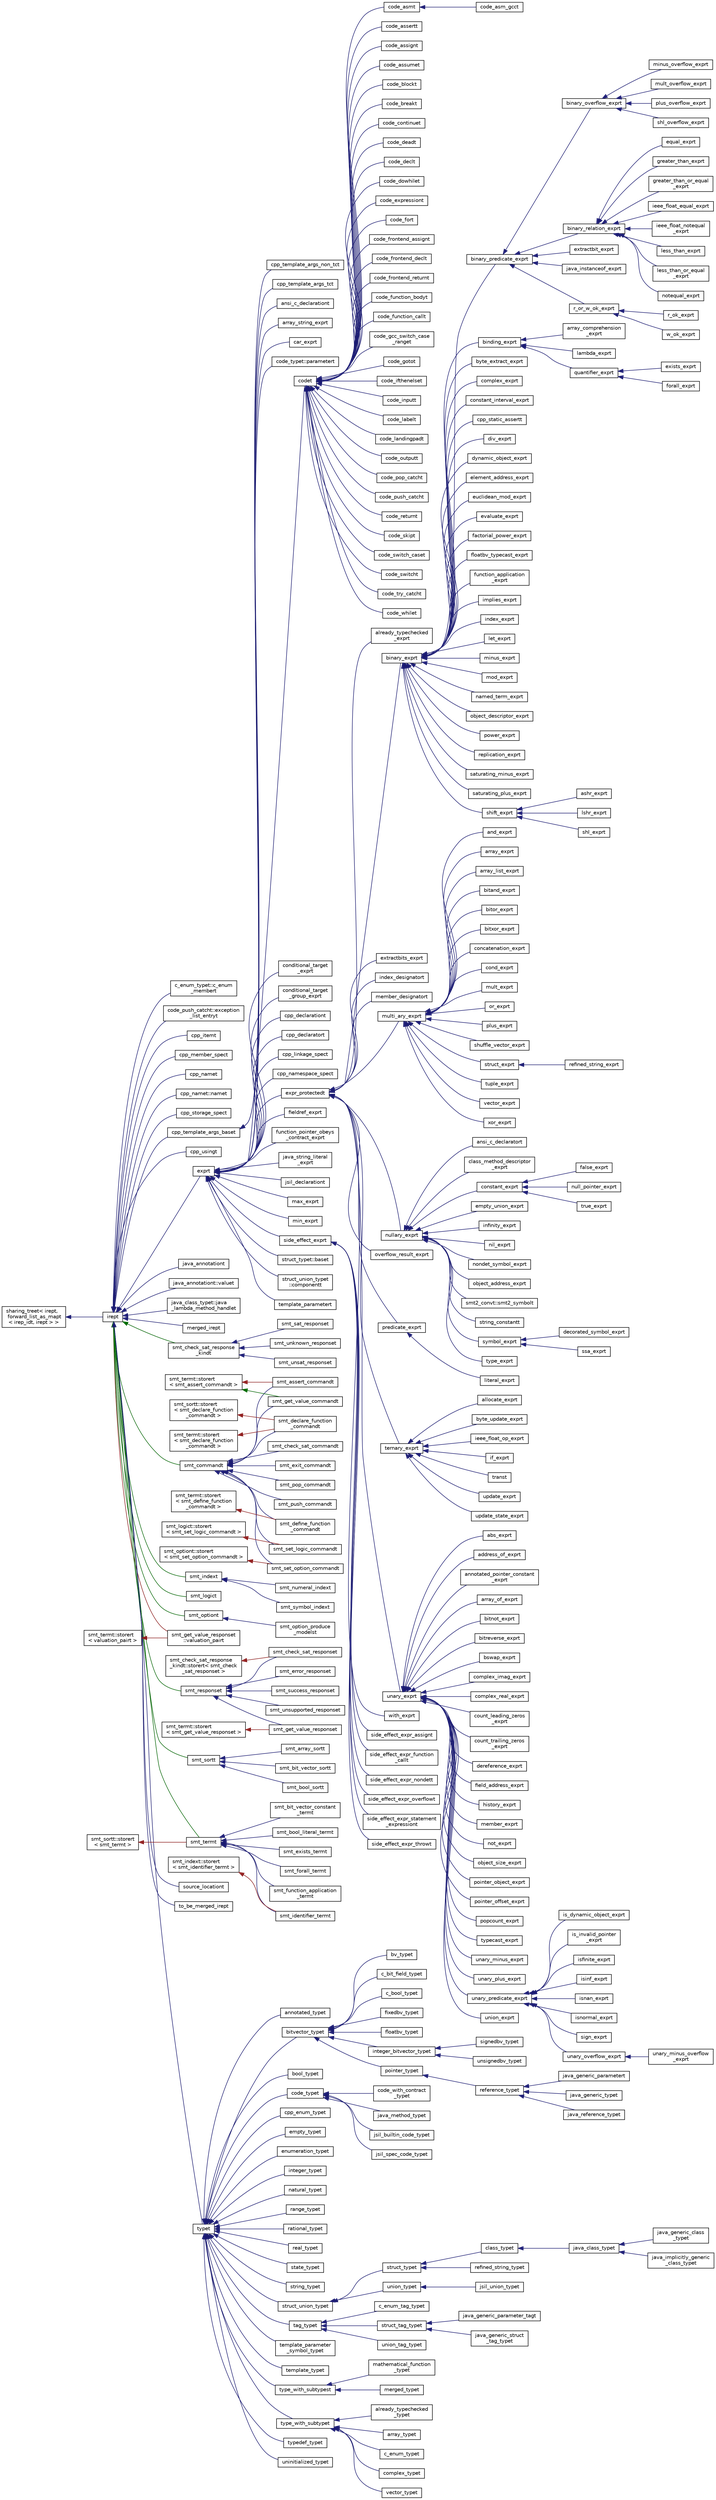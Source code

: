 digraph "Graphical Class Hierarchy"
{
 // LATEX_PDF_SIZE
  bgcolor="transparent";
  edge [fontname="Helvetica",fontsize="10",labelfontname="Helvetica",labelfontsize="10"];
  node [fontname="Helvetica",fontsize="10",shape=record];
  rankdir="LR";
  Node307 [label="sharing_treet\< irept,\l forward_list_as_mapt\l\< irep_idt, irept \> \>",height=0.2,width=0.4,color="black",URL="$classsharing__treet.html",tooltip=" "];
  Node307 -> Node308 [dir="back",color="midnightblue",fontsize="10",style="solid",fontname="Helvetica"];
  Node308 [label="irept",height=0.2,width=0.4,color="black",URL="$classirept.html",tooltip="There are a large number of kinds of tree structured or tree-like data in CPROVER."];
  Node308 -> Node309 [dir="back",color="midnightblue",fontsize="10",style="solid",fontname="Helvetica"];
  Node309 [label="c_enum_typet::c_enum\l_membert",height=0.2,width=0.4,color="black",URL="$classc__enum__typet_1_1c__enum__membert.html",tooltip=" "];
  Node308 -> Node310 [dir="back",color="midnightblue",fontsize="10",style="solid",fontname="Helvetica"];
  Node310 [label="code_push_catcht::exception\l_list_entryt",height=0.2,width=0.4,color="black",URL="$classcode__push__catcht_1_1exception__list__entryt.html",tooltip=" "];
  Node308 -> Node311 [dir="back",color="midnightblue",fontsize="10",style="solid",fontname="Helvetica"];
  Node311 [label="cpp_itemt",height=0.2,width=0.4,color="black",URL="$classcpp__itemt.html",tooltip=" "];
  Node308 -> Node312 [dir="back",color="midnightblue",fontsize="10",style="solid",fontname="Helvetica"];
  Node312 [label="cpp_member_spect",height=0.2,width=0.4,color="black",URL="$classcpp__member__spect.html",tooltip=" "];
  Node308 -> Node313 [dir="back",color="midnightblue",fontsize="10",style="solid",fontname="Helvetica"];
  Node313 [label="cpp_namet",height=0.2,width=0.4,color="black",URL="$classcpp__namet.html",tooltip=" "];
  Node308 -> Node314 [dir="back",color="midnightblue",fontsize="10",style="solid",fontname="Helvetica"];
  Node314 [label="cpp_namet::namet",height=0.2,width=0.4,color="black",URL="$classcpp__namet_1_1namet.html",tooltip=" "];
  Node308 -> Node315 [dir="back",color="midnightblue",fontsize="10",style="solid",fontname="Helvetica"];
  Node315 [label="cpp_storage_spect",height=0.2,width=0.4,color="black",URL="$classcpp__storage__spect.html",tooltip=" "];
  Node308 -> Node316 [dir="back",color="midnightblue",fontsize="10",style="solid",fontname="Helvetica"];
  Node316 [label="cpp_template_args_baset",height=0.2,width=0.4,color="black",URL="$classcpp__template__args__baset.html",tooltip=" "];
  Node316 -> Node317 [dir="back",color="midnightblue",fontsize="10",style="solid",fontname="Helvetica"];
  Node317 [label="cpp_template_args_non_tct",height=0.2,width=0.4,color="black",URL="$classcpp__template__args__non__tct.html",tooltip=" "];
  Node316 -> Node318 [dir="back",color="midnightblue",fontsize="10",style="solid",fontname="Helvetica"];
  Node318 [label="cpp_template_args_tct",height=0.2,width=0.4,color="black",URL="$classcpp__template__args__tct.html",tooltip=" "];
  Node308 -> Node319 [dir="back",color="midnightblue",fontsize="10",style="solid",fontname="Helvetica"];
  Node319 [label="cpp_usingt",height=0.2,width=0.4,color="black",URL="$classcpp__usingt.html",tooltip=" "];
  Node308 -> Node320 [dir="back",color="midnightblue",fontsize="10",style="solid",fontname="Helvetica"];
  Node320 [label="exprt",height=0.2,width=0.4,color="black",URL="$classexprt.html",tooltip="Base class for all expressions."];
  Node320 -> Node321 [dir="back",color="midnightblue",fontsize="10",style="solid",fontname="Helvetica"];
  Node321 [label="ansi_c_declarationt",height=0.2,width=0.4,color="black",URL="$classansi__c__declarationt.html",tooltip=" "];
  Node320 -> Node322 [dir="back",color="midnightblue",fontsize="10",style="solid",fontname="Helvetica"];
  Node322 [label="array_string_exprt",height=0.2,width=0.4,color="black",URL="$classarray__string__exprt.html",tooltip=" "];
  Node320 -> Node323 [dir="back",color="midnightblue",fontsize="10",style="solid",fontname="Helvetica"];
  Node323 [label="car_exprt",height=0.2,width=0.4,color="black",URL="$classcar__exprt.html",tooltip="Class that represents a normalized conditional address range, with:"];
  Node320 -> Node324 [dir="back",color="midnightblue",fontsize="10",style="solid",fontname="Helvetica"];
  Node324 [label="code_typet::parametert",height=0.2,width=0.4,color="black",URL="$classcode__typet_1_1parametert.html",tooltip=" "];
  Node320 -> Node325 [dir="back",color="midnightblue",fontsize="10",style="solid",fontname="Helvetica"];
  Node325 [label="codet",height=0.2,width=0.4,color="black",URL="$classcodet.html",tooltip="Data structure for representing an arbitrary statement in a program."];
  Node325 -> Node326 [dir="back",color="midnightblue",fontsize="10",style="solid",fontname="Helvetica"];
  Node326 [label="code_asmt",height=0.2,width=0.4,color="black",URL="$classcode__asmt.html",tooltip="codet representation of an inline assembler statement."];
  Node326 -> Node327 [dir="back",color="midnightblue",fontsize="10",style="solid",fontname="Helvetica"];
  Node327 [label="code_asm_gcct",height=0.2,width=0.4,color="black",URL="$classcode__asm__gcct.html",tooltip="codet representation of an inline assembler statement, for the gcc flavor."];
  Node325 -> Node328 [dir="back",color="midnightblue",fontsize="10",style="solid",fontname="Helvetica"];
  Node328 [label="code_assertt",height=0.2,width=0.4,color="black",URL="$classcode__assertt.html",tooltip="A non-fatal assertion, which checks a condition then permits execution to continue."];
  Node325 -> Node329 [dir="back",color="midnightblue",fontsize="10",style="solid",fontname="Helvetica"];
  Node329 [label="code_assignt",height=0.2,width=0.4,color="black",URL="$classcode__assignt.html",tooltip="A goto_instruction_codet representing an assignment in the program."];
  Node325 -> Node330 [dir="back",color="midnightblue",fontsize="10",style="solid",fontname="Helvetica"];
  Node330 [label="code_assumet",height=0.2,width=0.4,color="black",URL="$classcode__assumet.html",tooltip="An assumption, which must hold in subsequent code."];
  Node325 -> Node331 [dir="back",color="midnightblue",fontsize="10",style="solid",fontname="Helvetica"];
  Node331 [label="code_blockt",height=0.2,width=0.4,color="black",URL="$classcode__blockt.html",tooltip="A codet representing sequential composition of program statements."];
  Node325 -> Node332 [dir="back",color="midnightblue",fontsize="10",style="solid",fontname="Helvetica"];
  Node332 [label="code_breakt",height=0.2,width=0.4,color="black",URL="$classcode__breakt.html",tooltip="codet representation of a break statement (within a for or while loop)."];
  Node325 -> Node333 [dir="back",color="midnightblue",fontsize="10",style="solid",fontname="Helvetica"];
  Node333 [label="code_continuet",height=0.2,width=0.4,color="black",URL="$classcode__continuet.html",tooltip="codet representation of a continue statement (within a for or while loop)."];
  Node325 -> Node334 [dir="back",color="midnightblue",fontsize="10",style="solid",fontname="Helvetica"];
  Node334 [label="code_deadt",height=0.2,width=0.4,color="black",URL="$classcode__deadt.html",tooltip="A goto_instruction_codet representing the removal of a local variable going out of scope."];
  Node325 -> Node335 [dir="back",color="midnightblue",fontsize="10",style="solid",fontname="Helvetica"];
  Node335 [label="code_declt",height=0.2,width=0.4,color="black",URL="$classcode__declt.html",tooltip="A goto_instruction_codet representing the declaration of a local variable."];
  Node325 -> Node336 [dir="back",color="midnightblue",fontsize="10",style="solid",fontname="Helvetica"];
  Node336 [label="code_dowhilet",height=0.2,width=0.4,color="black",URL="$classcode__dowhilet.html",tooltip="codet representation of a do while statement."];
  Node325 -> Node337 [dir="back",color="midnightblue",fontsize="10",style="solid",fontname="Helvetica"];
  Node337 [label="code_expressiont",height=0.2,width=0.4,color="black",URL="$classcode__expressiont.html",tooltip="codet representation of an expression statement."];
  Node325 -> Node338 [dir="back",color="midnightblue",fontsize="10",style="solid",fontname="Helvetica"];
  Node338 [label="code_fort",height=0.2,width=0.4,color="black",URL="$classcode__fort.html",tooltip="codet representation of a for statement."];
  Node325 -> Node339 [dir="back",color="midnightblue",fontsize="10",style="solid",fontname="Helvetica"];
  Node339 [label="code_frontend_assignt",height=0.2,width=0.4,color="black",URL="$classcode__frontend__assignt.html",tooltip="A codet representing an assignment in the program."];
  Node325 -> Node340 [dir="back",color="midnightblue",fontsize="10",style="solid",fontname="Helvetica"];
  Node340 [label="code_frontend_declt",height=0.2,width=0.4,color="black",URL="$classcode__frontend__declt.html",tooltip="A codet representing the declaration of a local variable."];
  Node325 -> Node341 [dir="back",color="midnightblue",fontsize="10",style="solid",fontname="Helvetica"];
  Node341 [label="code_frontend_returnt",height=0.2,width=0.4,color="black",URL="$classcode__frontend__returnt.html",tooltip="codet representation of a \"return from a function\" statement."];
  Node325 -> Node342 [dir="back",color="midnightblue",fontsize="10",style="solid",fontname="Helvetica"];
  Node342 [label="code_function_bodyt",height=0.2,width=0.4,color="black",URL="$classcode__function__bodyt.html",tooltip="This class is used to interface between a language frontend and goto-convert – it communicates the id..."];
  Node325 -> Node343 [dir="back",color="midnightblue",fontsize="10",style="solid",fontname="Helvetica"];
  Node343 [label="code_function_callt",height=0.2,width=0.4,color="black",URL="$classcode__function__callt.html",tooltip="goto_instruction_codet representation of a function call statement."];
  Node325 -> Node344 [dir="back",color="midnightblue",fontsize="10",style="solid",fontname="Helvetica"];
  Node344 [label="code_gcc_switch_case\l_ranget",height=0.2,width=0.4,color="black",URL="$classcode__gcc__switch__case__ranget.html",tooltip="codet representation of a switch-case, i.e. a case statement within a switch."];
  Node325 -> Node345 [dir="back",color="midnightblue",fontsize="10",style="solid",fontname="Helvetica"];
  Node345 [label="code_gotot",height=0.2,width=0.4,color="black",URL="$classcode__gotot.html",tooltip="codet representation of a goto statement."];
  Node325 -> Node346 [dir="back",color="midnightblue",fontsize="10",style="solid",fontname="Helvetica"];
  Node346 [label="code_ifthenelset",height=0.2,width=0.4,color="black",URL="$classcode__ifthenelset.html",tooltip="codet representation of an if-then-else statement."];
  Node325 -> Node347 [dir="back",color="midnightblue",fontsize="10",style="solid",fontname="Helvetica"];
  Node347 [label="code_inputt",height=0.2,width=0.4,color="black",URL="$classcode__inputt.html",tooltip="A goto_instruction_codet representing the declaration that an input of a particular description has a..."];
  Node325 -> Node348 [dir="back",color="midnightblue",fontsize="10",style="solid",fontname="Helvetica"];
  Node348 [label="code_labelt",height=0.2,width=0.4,color="black",URL="$classcode__labelt.html",tooltip="codet representation of a label for branch targets."];
  Node325 -> Node349 [dir="back",color="midnightblue",fontsize="10",style="solid",fontname="Helvetica"];
  Node349 [label="code_landingpadt",height=0.2,width=0.4,color="black",URL="$classcode__landingpadt.html",tooltip="A statement that catches an exception, assigning the exception in flight to an expression (e...."];
  Node325 -> Node350 [dir="back",color="midnightblue",fontsize="10",style="solid",fontname="Helvetica"];
  Node350 [label="code_outputt",height=0.2,width=0.4,color="black",URL="$classcode__outputt.html",tooltip="A goto_instruction_codet representing the declaration that an output of a particular description has ..."];
  Node325 -> Node351 [dir="back",color="midnightblue",fontsize="10",style="solid",fontname="Helvetica"];
  Node351 [label="code_pop_catcht",height=0.2,width=0.4,color="black",URL="$classcode__pop__catcht.html",tooltip="Pops an exception handler from the stack of active handlers (i.e."];
  Node325 -> Node352 [dir="back",color="midnightblue",fontsize="10",style="solid",fontname="Helvetica"];
  Node352 [label="code_push_catcht",height=0.2,width=0.4,color="black",URL="$classcode__push__catcht.html",tooltip="Pushes an exception handler, of the form: exception_tag1 -> label1 exception_tag2 -> label2 ...."];
  Node325 -> Node353 [dir="back",color="midnightblue",fontsize="10",style="solid",fontname="Helvetica"];
  Node353 [label="code_returnt",height=0.2,width=0.4,color="black",URL="$classcode__returnt.html",tooltip="goto_instruction_codet representation of a \"return from a function\" statement."];
  Node325 -> Node354 [dir="back",color="midnightblue",fontsize="10",style="solid",fontname="Helvetica"];
  Node354 [label="code_skipt",height=0.2,width=0.4,color="black",URL="$classcode__skipt.html",tooltip="A codet representing a skip statement."];
  Node325 -> Node355 [dir="back",color="midnightblue",fontsize="10",style="solid",fontname="Helvetica"];
  Node355 [label="code_switch_caset",height=0.2,width=0.4,color="black",URL="$classcode__switch__caset.html",tooltip="codet representation of a switch-case, i.e. a case statement within a switch."];
  Node325 -> Node356 [dir="back",color="midnightblue",fontsize="10",style="solid",fontname="Helvetica"];
  Node356 [label="code_switcht",height=0.2,width=0.4,color="black",URL="$classcode__switcht.html",tooltip="codet representing a switch statement."];
  Node325 -> Node357 [dir="back",color="midnightblue",fontsize="10",style="solid",fontname="Helvetica"];
  Node357 [label="code_try_catcht",height=0.2,width=0.4,color="black",URL="$classcode__try__catcht.html",tooltip="codet representation of a try/catch block."];
  Node325 -> Node358 [dir="back",color="midnightblue",fontsize="10",style="solid",fontname="Helvetica"];
  Node358 [label="code_whilet",height=0.2,width=0.4,color="black",URL="$classcode__whilet.html",tooltip="codet representing a while statement."];
  Node320 -> Node359 [dir="back",color="midnightblue",fontsize="10",style="solid",fontname="Helvetica"];
  Node359 [label="conditional_target\l_exprt",height=0.2,width=0.4,color="black",URL="$classconditional__target__exprt.html",tooltip="Class that represents a single conditional target."];
  Node320 -> Node360 [dir="back",color="midnightblue",fontsize="10",style="solid",fontname="Helvetica"];
  Node360 [label="conditional_target\l_group_exprt",height=0.2,width=0.4,color="black",URL="$classconditional__target__group__exprt.html",tooltip="A class for an expression that represents a conditional target or a list of targets sharing a common ..."];
  Node320 -> Node361 [dir="back",color="midnightblue",fontsize="10",style="solid",fontname="Helvetica"];
  Node361 [label="cpp_declarationt",height=0.2,width=0.4,color="black",URL="$classcpp__declarationt.html",tooltip=" "];
  Node320 -> Node362 [dir="back",color="midnightblue",fontsize="10",style="solid",fontname="Helvetica"];
  Node362 [label="cpp_declaratort",height=0.2,width=0.4,color="black",URL="$classcpp__declaratort.html",tooltip=" "];
  Node320 -> Node363 [dir="back",color="midnightblue",fontsize="10",style="solid",fontname="Helvetica"];
  Node363 [label="cpp_linkage_spect",height=0.2,width=0.4,color="black",URL="$classcpp__linkage__spect.html",tooltip=" "];
  Node320 -> Node364 [dir="back",color="midnightblue",fontsize="10",style="solid",fontname="Helvetica"];
  Node364 [label="cpp_namespace_spect",height=0.2,width=0.4,color="black",URL="$classcpp__namespace__spect.html",tooltip=" "];
  Node320 -> Node365 [dir="back",color="midnightblue",fontsize="10",style="solid",fontname="Helvetica"];
  Node365 [label="expr_protectedt",height=0.2,width=0.4,color="black",URL="$classexpr__protectedt.html",tooltip="Base class for all expressions."];
  Node365 -> Node366 [dir="back",color="midnightblue",fontsize="10",style="solid",fontname="Helvetica"];
  Node366 [label="already_typechecked\l_exprt",height=0.2,width=0.4,color="black",URL="$classalready__typechecked__exprt.html",tooltip=" "];
  Node365 -> Node367 [dir="back",color="midnightblue",fontsize="10",style="solid",fontname="Helvetica"];
  Node367 [label="binary_exprt",height=0.2,width=0.4,color="black",URL="$classbinary__exprt.html",tooltip="A base class for binary expressions."];
  Node367 -> Node368 [dir="back",color="midnightblue",fontsize="10",style="solid",fontname="Helvetica"];
  Node368 [label="binary_predicate_exprt",height=0.2,width=0.4,color="black",URL="$classbinary__predicate__exprt.html",tooltip="A base class for expressions that are predicates, i.e., Boolean-typed, and that take exactly two argu..."];
  Node368 -> Node369 [dir="back",color="midnightblue",fontsize="10",style="solid",fontname="Helvetica"];
  Node369 [label="binary_overflow_exprt",height=0.2,width=0.4,color="black",URL="$classbinary__overflow__exprt.html",tooltip="A Boolean expression returning true, iff operation kind would result in an overflow when applied to o..."];
  Node369 -> Node370 [dir="back",color="midnightblue",fontsize="10",style="solid",fontname="Helvetica"];
  Node370 [label="minus_overflow_exprt",height=0.2,width=0.4,color="black",URL="$classminus__overflow__exprt.html",tooltip=" "];
  Node369 -> Node371 [dir="back",color="midnightblue",fontsize="10",style="solid",fontname="Helvetica"];
  Node371 [label="mult_overflow_exprt",height=0.2,width=0.4,color="black",URL="$classmult__overflow__exprt.html",tooltip=" "];
  Node369 -> Node372 [dir="back",color="midnightblue",fontsize="10",style="solid",fontname="Helvetica"];
  Node372 [label="plus_overflow_exprt",height=0.2,width=0.4,color="black",URL="$classplus__overflow__exprt.html",tooltip=" "];
  Node369 -> Node373 [dir="back",color="midnightblue",fontsize="10",style="solid",fontname="Helvetica"];
  Node373 [label="shl_overflow_exprt",height=0.2,width=0.4,color="black",URL="$classshl__overflow__exprt.html",tooltip=" "];
  Node368 -> Node374 [dir="back",color="midnightblue",fontsize="10",style="solid",fontname="Helvetica"];
  Node374 [label="binary_relation_exprt",height=0.2,width=0.4,color="black",URL="$classbinary__relation__exprt.html",tooltip="A base class for relations, i.e., binary predicates whose two operands have the same type."];
  Node374 -> Node375 [dir="back",color="midnightblue",fontsize="10",style="solid",fontname="Helvetica"];
  Node375 [label="equal_exprt",height=0.2,width=0.4,color="black",URL="$classequal__exprt.html",tooltip="Equality."];
  Node374 -> Node376 [dir="back",color="midnightblue",fontsize="10",style="solid",fontname="Helvetica"];
  Node376 [label="greater_than_exprt",height=0.2,width=0.4,color="black",URL="$classgreater__than__exprt.html",tooltip="Binary greater than operator expression."];
  Node374 -> Node377 [dir="back",color="midnightblue",fontsize="10",style="solid",fontname="Helvetica"];
  Node377 [label="greater_than_or_equal\l_exprt",height=0.2,width=0.4,color="black",URL="$classgreater__than__or__equal__exprt.html",tooltip="Binary greater than or equal operator expression."];
  Node374 -> Node378 [dir="back",color="midnightblue",fontsize="10",style="solid",fontname="Helvetica"];
  Node378 [label="ieee_float_equal_exprt",height=0.2,width=0.4,color="black",URL="$classieee__float__equal__exprt.html",tooltip="IEEE-floating-point equality."];
  Node374 -> Node379 [dir="back",color="midnightblue",fontsize="10",style="solid",fontname="Helvetica"];
  Node379 [label="ieee_float_notequal\l_exprt",height=0.2,width=0.4,color="black",URL="$classieee__float__notequal__exprt.html",tooltip="IEEE floating-point disequality."];
  Node374 -> Node380 [dir="back",color="midnightblue",fontsize="10",style="solid",fontname="Helvetica"];
  Node380 [label="less_than_exprt",height=0.2,width=0.4,color="black",URL="$classless__than__exprt.html",tooltip="Binary less than operator expression."];
  Node374 -> Node381 [dir="back",color="midnightblue",fontsize="10",style="solid",fontname="Helvetica"];
  Node381 [label="less_than_or_equal\l_exprt",height=0.2,width=0.4,color="black",URL="$classless__than__or__equal__exprt.html",tooltip="Binary less than or equal operator expression."];
  Node374 -> Node382 [dir="back",color="midnightblue",fontsize="10",style="solid",fontname="Helvetica"];
  Node382 [label="notequal_exprt",height=0.2,width=0.4,color="black",URL="$classnotequal__exprt.html",tooltip="Disequality."];
  Node368 -> Node383 [dir="back",color="midnightblue",fontsize="10",style="solid",fontname="Helvetica"];
  Node383 [label="extractbit_exprt",height=0.2,width=0.4,color="black",URL="$classextractbit__exprt.html",tooltip="Extracts a single bit of a bit-vector operand."];
  Node368 -> Node384 [dir="back",color="midnightblue",fontsize="10",style="solid",fontname="Helvetica"];
  Node384 [label="java_instanceof_exprt",height=0.2,width=0.4,color="black",URL="$classjava__instanceof__exprt.html",tooltip=" "];
  Node368 -> Node385 [dir="back",color="midnightblue",fontsize="10",style="solid",fontname="Helvetica"];
  Node385 [label="r_or_w_ok_exprt",height=0.2,width=0.4,color="black",URL="$classr__or__w__ok__exprt.html",tooltip="A base class for a predicate that indicates that an address range is ok to read or write or both."];
  Node385 -> Node386 [dir="back",color="midnightblue",fontsize="10",style="solid",fontname="Helvetica"];
  Node386 [label="r_ok_exprt",height=0.2,width=0.4,color="black",URL="$classr__ok__exprt.html",tooltip="A predicate that indicates that an address range is ok to read."];
  Node385 -> Node387 [dir="back",color="midnightblue",fontsize="10",style="solid",fontname="Helvetica"];
  Node387 [label="w_ok_exprt",height=0.2,width=0.4,color="black",URL="$classw__ok__exprt.html",tooltip="A predicate that indicates that an address range is ok to write."];
  Node367 -> Node388 [dir="back",color="midnightblue",fontsize="10",style="solid",fontname="Helvetica"];
  Node388 [label="binding_exprt",height=0.2,width=0.4,color="black",URL="$classbinding__exprt.html",tooltip="A base class for variable bindings (quantifiers, let, lambda)"];
  Node388 -> Node389 [dir="back",color="midnightblue",fontsize="10",style="solid",fontname="Helvetica"];
  Node389 [label="array_comprehension\l_exprt",height=0.2,width=0.4,color="black",URL="$classarray__comprehension__exprt.html",tooltip="Expression to define a mapping from an argument (index) to elements."];
  Node388 -> Node390 [dir="back",color="midnightblue",fontsize="10",style="solid",fontname="Helvetica"];
  Node390 [label="lambda_exprt",height=0.2,width=0.4,color="black",URL="$classlambda__exprt.html",tooltip="A (mathematical) lambda expression."];
  Node388 -> Node391 [dir="back",color="midnightblue",fontsize="10",style="solid",fontname="Helvetica"];
  Node391 [label="quantifier_exprt",height=0.2,width=0.4,color="black",URL="$classquantifier__exprt.html",tooltip="A base class for quantifier expressions."];
  Node391 -> Node392 [dir="back",color="midnightblue",fontsize="10",style="solid",fontname="Helvetica"];
  Node392 [label="exists_exprt",height=0.2,width=0.4,color="black",URL="$classexists__exprt.html",tooltip="An exists expression."];
  Node391 -> Node393 [dir="back",color="midnightblue",fontsize="10",style="solid",fontname="Helvetica"];
  Node393 [label="forall_exprt",height=0.2,width=0.4,color="black",URL="$classforall__exprt.html",tooltip="A forall expression."];
  Node367 -> Node394 [dir="back",color="midnightblue",fontsize="10",style="solid",fontname="Helvetica"];
  Node394 [label="byte_extract_exprt",height=0.2,width=0.4,color="black",URL="$classbyte__extract__exprt.html",tooltip="Expression of type type extracted from some object op starting at position offset (given in number of..."];
  Node367 -> Node395 [dir="back",color="midnightblue",fontsize="10",style="solid",fontname="Helvetica"];
  Node395 [label="complex_exprt",height=0.2,width=0.4,color="black",URL="$classcomplex__exprt.html",tooltip="Complex constructor from a pair of numbers."];
  Node367 -> Node396 [dir="back",color="midnightblue",fontsize="10",style="solid",fontname="Helvetica"];
  Node396 [label="constant_interval_exprt",height=0.2,width=0.4,color="black",URL="$classconstant__interval__exprt.html",tooltip="Represents an interval of values."];
  Node367 -> Node397 [dir="back",color="midnightblue",fontsize="10",style="solid",fontname="Helvetica"];
  Node397 [label="cpp_static_assertt",height=0.2,width=0.4,color="black",URL="$classcpp__static__assertt.html",tooltip=" "];
  Node367 -> Node398 [dir="back",color="midnightblue",fontsize="10",style="solid",fontname="Helvetica"];
  Node398 [label="div_exprt",height=0.2,width=0.4,color="black",URL="$classdiv__exprt.html",tooltip="Division."];
  Node367 -> Node399 [dir="back",color="midnightblue",fontsize="10",style="solid",fontname="Helvetica"];
  Node399 [label="dynamic_object_exprt",height=0.2,width=0.4,color="black",URL="$classdynamic__object__exprt.html",tooltip="Representation of heap-allocated objects."];
  Node367 -> Node400 [dir="back",color="midnightblue",fontsize="10",style="solid",fontname="Helvetica"];
  Node400 [label="element_address_exprt",height=0.2,width=0.4,color="black",URL="$classelement__address__exprt.html",tooltip="Operator to return the address of an array element relative to a base address."];
  Node367 -> Node401 [dir="back",color="midnightblue",fontsize="10",style="solid",fontname="Helvetica"];
  Node401 [label="euclidean_mod_exprt",height=0.2,width=0.4,color="black",URL="$classeuclidean__mod__exprt.html",tooltip="Boute's Euclidean definition of Modulo – to match SMT-LIB2."];
  Node367 -> Node402 [dir="back",color="midnightblue",fontsize="10",style="solid",fontname="Helvetica"];
  Node402 [label="evaluate_exprt",height=0.2,width=0.4,color="black",URL="$classevaluate__exprt.html",tooltip=" "];
  Node367 -> Node403 [dir="back",color="midnightblue",fontsize="10",style="solid",fontname="Helvetica"];
  Node403 [label="factorial_power_exprt",height=0.2,width=0.4,color="black",URL="$classfactorial__power__exprt.html",tooltip="Falling factorial power."];
  Node367 -> Node404 [dir="back",color="midnightblue",fontsize="10",style="solid",fontname="Helvetica"];
  Node404 [label="floatbv_typecast_exprt",height=0.2,width=0.4,color="black",URL="$classfloatbv__typecast__exprt.html",tooltip="Semantic type conversion from/to floating-point formats."];
  Node367 -> Node405 [dir="back",color="midnightblue",fontsize="10",style="solid",fontname="Helvetica"];
  Node405 [label="function_application\l_exprt",height=0.2,width=0.4,color="black",URL="$classfunction__application__exprt.html",tooltip="Application of (mathematical) function."];
  Node367 -> Node406 [dir="back",color="midnightblue",fontsize="10",style="solid",fontname="Helvetica"];
  Node406 [label="implies_exprt",height=0.2,width=0.4,color="black",URL="$classimplies__exprt.html",tooltip="Boolean implication."];
  Node367 -> Node407 [dir="back",color="midnightblue",fontsize="10",style="solid",fontname="Helvetica"];
  Node407 [label="index_exprt",height=0.2,width=0.4,color="black",URL="$classindex__exprt.html",tooltip="Array index operator."];
  Node367 -> Node408 [dir="back",color="midnightblue",fontsize="10",style="solid",fontname="Helvetica"];
  Node408 [label="let_exprt",height=0.2,width=0.4,color="black",URL="$classlet__exprt.html",tooltip="A let expression."];
  Node367 -> Node409 [dir="back",color="midnightblue",fontsize="10",style="solid",fontname="Helvetica"];
  Node409 [label="minus_exprt",height=0.2,width=0.4,color="black",URL="$classminus__exprt.html",tooltip="Binary minus."];
  Node367 -> Node410 [dir="back",color="midnightblue",fontsize="10",style="solid",fontname="Helvetica"];
  Node410 [label="mod_exprt",height=0.2,width=0.4,color="black",URL="$classmod__exprt.html",tooltip="Modulo defined as lhs-(rhs * truncate(lhs/rhs))."];
  Node367 -> Node411 [dir="back",color="midnightblue",fontsize="10",style="solid",fontname="Helvetica"];
  Node411 [label="named_term_exprt",height=0.2,width=0.4,color="black",URL="$classnamed__term__exprt.html",tooltip="Expression that introduces a new symbol that is equal to the operand."];
  Node367 -> Node412 [dir="back",color="midnightblue",fontsize="10",style="solid",fontname="Helvetica"];
  Node412 [label="object_descriptor_exprt",height=0.2,width=0.4,color="black",URL="$classobject__descriptor__exprt.html",tooltip="Split an expression into a base object and a (byte) offset."];
  Node367 -> Node413 [dir="back",color="midnightblue",fontsize="10",style="solid",fontname="Helvetica"];
  Node413 [label="power_exprt",height=0.2,width=0.4,color="black",URL="$classpower__exprt.html",tooltip="Exponentiation."];
  Node367 -> Node414 [dir="back",color="midnightblue",fontsize="10",style="solid",fontname="Helvetica"];
  Node414 [label="replication_exprt",height=0.2,width=0.4,color="black",URL="$classreplication__exprt.html",tooltip="Bit-vector replication."];
  Node367 -> Node415 [dir="back",color="midnightblue",fontsize="10",style="solid",fontname="Helvetica"];
  Node415 [label="saturating_minus_exprt",height=0.2,width=0.4,color="black",URL="$classsaturating__minus__exprt.html",tooltip="Saturating subtraction expression."];
  Node367 -> Node416 [dir="back",color="midnightblue",fontsize="10",style="solid",fontname="Helvetica"];
  Node416 [label="saturating_plus_exprt",height=0.2,width=0.4,color="black",URL="$classsaturating__plus__exprt.html",tooltip="The saturating plus expression."];
  Node367 -> Node417 [dir="back",color="midnightblue",fontsize="10",style="solid",fontname="Helvetica"];
  Node417 [label="shift_exprt",height=0.2,width=0.4,color="black",URL="$classshift__exprt.html",tooltip="A base class for shift and rotate operators."];
  Node417 -> Node418 [dir="back",color="midnightblue",fontsize="10",style="solid",fontname="Helvetica"];
  Node418 [label="ashr_exprt",height=0.2,width=0.4,color="black",URL="$classashr__exprt.html",tooltip="Arithmetic right shift."];
  Node417 -> Node419 [dir="back",color="midnightblue",fontsize="10",style="solid",fontname="Helvetica"];
  Node419 [label="lshr_exprt",height=0.2,width=0.4,color="black",URL="$classlshr__exprt.html",tooltip="Logical right shift."];
  Node417 -> Node420 [dir="back",color="midnightblue",fontsize="10",style="solid",fontname="Helvetica"];
  Node420 [label="shl_exprt",height=0.2,width=0.4,color="black",URL="$classshl__exprt.html",tooltip="Left shift."];
  Node365 -> Node421 [dir="back",color="midnightblue",fontsize="10",style="solid",fontname="Helvetica"];
  Node421 [label="extractbits_exprt",height=0.2,width=0.4,color="black",URL="$classextractbits__exprt.html",tooltip="Extracts a sub-range of a bit-vector operand."];
  Node365 -> Node422 [dir="back",color="midnightblue",fontsize="10",style="solid",fontname="Helvetica"];
  Node422 [label="index_designatort",height=0.2,width=0.4,color="black",URL="$classindex__designatort.html",tooltip=" "];
  Node365 -> Node423 [dir="back",color="midnightblue",fontsize="10",style="solid",fontname="Helvetica"];
  Node423 [label="member_designatort",height=0.2,width=0.4,color="black",URL="$classmember__designatort.html",tooltip=" "];
  Node365 -> Node424 [dir="back",color="midnightblue",fontsize="10",style="solid",fontname="Helvetica"];
  Node424 [label="multi_ary_exprt",height=0.2,width=0.4,color="black",URL="$classmulti__ary__exprt.html",tooltip="A base class for multi-ary expressions Associativity is not specified."];
  Node424 -> Node425 [dir="back",color="midnightblue",fontsize="10",style="solid",fontname="Helvetica"];
  Node425 [label="and_exprt",height=0.2,width=0.4,color="black",URL="$classand__exprt.html",tooltip="Boolean AND."];
  Node424 -> Node426 [dir="back",color="midnightblue",fontsize="10",style="solid",fontname="Helvetica"];
  Node426 [label="array_exprt",height=0.2,width=0.4,color="black",URL="$classarray__exprt.html",tooltip="Array constructor from list of elements."];
  Node424 -> Node427 [dir="back",color="midnightblue",fontsize="10",style="solid",fontname="Helvetica"];
  Node427 [label="array_list_exprt",height=0.2,width=0.4,color="black",URL="$classarray__list__exprt.html",tooltip="Array constructor from a list of index-element pairs Operands are index/value pairs,..."];
  Node424 -> Node428 [dir="back",color="midnightblue",fontsize="10",style="solid",fontname="Helvetica"];
  Node428 [label="bitand_exprt",height=0.2,width=0.4,color="black",URL="$classbitand__exprt.html",tooltip="Bit-wise AND."];
  Node424 -> Node429 [dir="back",color="midnightblue",fontsize="10",style="solid",fontname="Helvetica"];
  Node429 [label="bitor_exprt",height=0.2,width=0.4,color="black",URL="$classbitor__exprt.html",tooltip="Bit-wise OR."];
  Node424 -> Node430 [dir="back",color="midnightblue",fontsize="10",style="solid",fontname="Helvetica"];
  Node430 [label="bitxor_exprt",height=0.2,width=0.4,color="black",URL="$classbitxor__exprt.html",tooltip="Bit-wise XOR."];
  Node424 -> Node431 [dir="back",color="midnightblue",fontsize="10",style="solid",fontname="Helvetica"];
  Node431 [label="concatenation_exprt",height=0.2,width=0.4,color="black",URL="$classconcatenation__exprt.html",tooltip="Concatenation of bit-vector operands."];
  Node424 -> Node432 [dir="back",color="midnightblue",fontsize="10",style="solid",fontname="Helvetica"];
  Node432 [label="cond_exprt",height=0.2,width=0.4,color="black",URL="$classcond__exprt.html",tooltip="this is a parametric version of an if-expression: it returns the value of the first case (using the o..."];
  Node424 -> Node433 [dir="back",color="midnightblue",fontsize="10",style="solid",fontname="Helvetica"];
  Node433 [label="mult_exprt",height=0.2,width=0.4,color="black",URL="$classmult__exprt.html",tooltip="Binary multiplication Associativity is not specified."];
  Node424 -> Node434 [dir="back",color="midnightblue",fontsize="10",style="solid",fontname="Helvetica"];
  Node434 [label="or_exprt",height=0.2,width=0.4,color="black",URL="$classor__exprt.html",tooltip="Boolean OR."];
  Node424 -> Node435 [dir="back",color="midnightblue",fontsize="10",style="solid",fontname="Helvetica"];
  Node435 [label="plus_exprt",height=0.2,width=0.4,color="black",URL="$classplus__exprt.html",tooltip="The plus expression Associativity is not specified."];
  Node424 -> Node436 [dir="back",color="midnightblue",fontsize="10",style="solid",fontname="Helvetica"];
  Node436 [label="shuffle_vector_exprt",height=0.2,width=0.4,color="black",URL="$classshuffle__vector__exprt.html",tooltip="Shuffle elements of one or two vectors, modelled after Clang's __builtin_shufflevector."];
  Node424 -> Node437 [dir="back",color="midnightblue",fontsize="10",style="solid",fontname="Helvetica"];
  Node437 [label="struct_exprt",height=0.2,width=0.4,color="black",URL="$classstruct__exprt.html",tooltip="Struct constructor from list of elements."];
  Node437 -> Node438 [dir="back",color="midnightblue",fontsize="10",style="solid",fontname="Helvetica"];
  Node438 [label="refined_string_exprt",height=0.2,width=0.4,color="black",URL="$classrefined__string__exprt.html",tooltip=" "];
  Node424 -> Node439 [dir="back",color="midnightblue",fontsize="10",style="solid",fontname="Helvetica"];
  Node439 [label="tuple_exprt",height=0.2,width=0.4,color="black",URL="$classtuple__exprt.html",tooltip=" "];
  Node424 -> Node440 [dir="back",color="midnightblue",fontsize="10",style="solid",fontname="Helvetica"];
  Node440 [label="vector_exprt",height=0.2,width=0.4,color="black",URL="$classvector__exprt.html",tooltip="Vector constructor from list of elements."];
  Node424 -> Node441 [dir="back",color="midnightblue",fontsize="10",style="solid",fontname="Helvetica"];
  Node441 [label="xor_exprt",height=0.2,width=0.4,color="black",URL="$classxor__exprt.html",tooltip="Boolean XOR."];
  Node365 -> Node442 [dir="back",color="midnightblue",fontsize="10",style="solid",fontname="Helvetica"];
  Node442 [label="nullary_exprt",height=0.2,width=0.4,color="black",URL="$classnullary__exprt.html",tooltip="An expression without operands."];
  Node442 -> Node443 [dir="back",color="midnightblue",fontsize="10",style="solid",fontname="Helvetica"];
  Node443 [label="ansi_c_declaratort",height=0.2,width=0.4,color="black",URL="$classansi__c__declaratort.html",tooltip=" "];
  Node442 -> Node444 [dir="back",color="midnightblue",fontsize="10",style="solid",fontname="Helvetica"];
  Node444 [label="class_method_descriptor\l_exprt",height=0.2,width=0.4,color="black",URL="$classclass__method__descriptor__exprt.html",tooltip="An expression describing a method on a class."];
  Node442 -> Node445 [dir="back",color="midnightblue",fontsize="10",style="solid",fontname="Helvetica"];
  Node445 [label="constant_exprt",height=0.2,width=0.4,color="black",URL="$classconstant__exprt.html",tooltip="A constant literal expression."];
  Node445 -> Node446 [dir="back",color="midnightblue",fontsize="10",style="solid",fontname="Helvetica"];
  Node446 [label="false_exprt",height=0.2,width=0.4,color="black",URL="$classfalse__exprt.html",tooltip="The Boolean constant false."];
  Node445 -> Node447 [dir="back",color="midnightblue",fontsize="10",style="solid",fontname="Helvetica"];
  Node447 [label="null_pointer_exprt",height=0.2,width=0.4,color="black",URL="$classnull__pointer__exprt.html",tooltip="The null pointer constant."];
  Node445 -> Node448 [dir="back",color="midnightblue",fontsize="10",style="solid",fontname="Helvetica"];
  Node448 [label="true_exprt",height=0.2,width=0.4,color="black",URL="$classtrue__exprt.html",tooltip="The Boolean constant true."];
  Node442 -> Node449 [dir="back",color="midnightblue",fontsize="10",style="solid",fontname="Helvetica"];
  Node449 [label="empty_union_exprt",height=0.2,width=0.4,color="black",URL="$classempty__union__exprt.html",tooltip="Union constructor to support unions without any member (a GCC/Clang feature)."];
  Node442 -> Node450 [dir="back",color="midnightblue",fontsize="10",style="solid",fontname="Helvetica"];
  Node450 [label="infinity_exprt",height=0.2,width=0.4,color="black",URL="$classinfinity__exprt.html",tooltip="An expression denoting infinity."];
  Node442 -> Node451 [dir="back",color="midnightblue",fontsize="10",style="solid",fontname="Helvetica"];
  Node451 [label="nil_exprt",height=0.2,width=0.4,color="black",URL="$classnil__exprt.html",tooltip="The NIL expression."];
  Node442 -> Node452 [dir="back",color="midnightblue",fontsize="10",style="solid",fontname="Helvetica"];
  Node452 [label="nondet_symbol_exprt",height=0.2,width=0.4,color="black",URL="$classnondet__symbol__exprt.html",tooltip="Expression to hold a nondeterministic choice."];
  Node442 -> Node453 [dir="back",color="midnightblue",fontsize="10",style="solid",fontname="Helvetica"];
  Node453 [label="object_address_exprt",height=0.2,width=0.4,color="black",URL="$classobject__address__exprt.html",tooltip="Operator to return the address of an object."];
  Node442 -> Node454 [dir="back",color="midnightblue",fontsize="10",style="solid",fontname="Helvetica"];
  Node454 [label="smt2_convt::smt2_symbolt",height=0.2,width=0.4,color="black",URL="$classsmt2__convt_1_1smt2__symbolt.html",tooltip=" "];
  Node442 -> Node455 [dir="back",color="midnightblue",fontsize="10",style="solid",fontname="Helvetica"];
  Node455 [label="string_constantt",height=0.2,width=0.4,color="black",URL="$classstring__constantt.html",tooltip=" "];
  Node442 -> Node456 [dir="back",color="midnightblue",fontsize="10",style="solid",fontname="Helvetica"];
  Node456 [label="symbol_exprt",height=0.2,width=0.4,color="black",URL="$classsymbol__exprt.html",tooltip="Expression to hold a symbol (variable)"];
  Node456 -> Node457 [dir="back",color="midnightblue",fontsize="10",style="solid",fontname="Helvetica"];
  Node457 [label="decorated_symbol_exprt",height=0.2,width=0.4,color="black",URL="$classdecorated__symbol__exprt.html",tooltip="Expression to hold a symbol (variable) with extra accessors to ID_c_static_lifetime and ID_C_thread_l..."];
  Node456 -> Node458 [dir="back",color="midnightblue",fontsize="10",style="solid",fontname="Helvetica"];
  Node458 [label="ssa_exprt",height=0.2,width=0.4,color="black",URL="$classssa__exprt.html",tooltip="Expression providing an SSA-renamed symbol of expressions."];
  Node442 -> Node459 [dir="back",color="midnightblue",fontsize="10",style="solid",fontname="Helvetica"];
  Node459 [label="type_exprt",height=0.2,width=0.4,color="black",URL="$classtype__exprt.html",tooltip="An expression denoting a type."];
  Node365 -> Node460 [dir="back",color="midnightblue",fontsize="10",style="solid",fontname="Helvetica"];
  Node460 [label="overflow_result_exprt",height=0.2,width=0.4,color="black",URL="$classoverflow__result__exprt.html",tooltip="An expression returning both the result of the arithmetic operation under wrap-around semantics as we..."];
  Node365 -> Node461 [dir="back",color="midnightblue",fontsize="10",style="solid",fontname="Helvetica"];
  Node461 [label="predicate_exprt",height=0.2,width=0.4,color="black",URL="$classpredicate__exprt.html",tooltip="A base class for expressions that are predicates, i.e., Boolean-typed."];
  Node461 -> Node462 [dir="back",color="midnightblue",fontsize="10",style="solid",fontname="Helvetica"];
  Node462 [label="literal_exprt",height=0.2,width=0.4,color="black",URL="$classliteral__exprt.html",tooltip=" "];
  Node365 -> Node463 [dir="back",color="midnightblue",fontsize="10",style="solid",fontname="Helvetica"];
  Node463 [label="ternary_exprt",height=0.2,width=0.4,color="black",URL="$classternary__exprt.html",tooltip="An expression with three operands."];
  Node463 -> Node464 [dir="back",color="midnightblue",fontsize="10",style="solid",fontname="Helvetica"];
  Node464 [label="allocate_exprt",height=0.2,width=0.4,color="black",URL="$classallocate__exprt.html",tooltip=" "];
  Node463 -> Node465 [dir="back",color="midnightblue",fontsize="10",style="solid",fontname="Helvetica"];
  Node465 [label="byte_update_exprt",height=0.2,width=0.4,color="black",URL="$classbyte__update__exprt.html",tooltip="Expression corresponding to op() where the bytes starting at position offset (given in number of byte..."];
  Node463 -> Node466 [dir="back",color="midnightblue",fontsize="10",style="solid",fontname="Helvetica"];
  Node466 [label="ieee_float_op_exprt",height=0.2,width=0.4,color="black",URL="$classieee__float__op__exprt.html",tooltip="IEEE floating-point operations These have two data operands (op0 and op1) and one rounding mode (op2)..."];
  Node463 -> Node467 [dir="back",color="midnightblue",fontsize="10",style="solid",fontname="Helvetica"];
  Node467 [label="if_exprt",height=0.2,width=0.4,color="black",URL="$classif__exprt.html",tooltip="The trinary if-then-else operator."];
  Node463 -> Node468 [dir="back",color="midnightblue",fontsize="10",style="solid",fontname="Helvetica"];
  Node468 [label="transt",height=0.2,width=0.4,color="black",URL="$classtranst.html",tooltip="Transition system, consisting of state invariant, initial state predicate, and transition predicate."];
  Node463 -> Node469 [dir="back",color="midnightblue",fontsize="10",style="solid",fontname="Helvetica"];
  Node469 [label="update_exprt",height=0.2,width=0.4,color="black",URL="$classupdate__exprt.html",tooltip="Operator to update elements in structs and arrays."];
  Node463 -> Node470 [dir="back",color="midnightblue",fontsize="10",style="solid",fontname="Helvetica"];
  Node470 [label="update_state_exprt",height=0.2,width=0.4,color="black",URL="$classupdate__state__exprt.html",tooltip=" "];
  Node365 -> Node471 [dir="back",color="midnightblue",fontsize="10",style="solid",fontname="Helvetica"];
  Node471 [label="unary_exprt",height=0.2,width=0.4,color="black",URL="$classunary__exprt.html",tooltip="Generic base class for unary expressions."];
  Node471 -> Node472 [dir="back",color="midnightblue",fontsize="10",style="solid",fontname="Helvetica"];
  Node472 [label="abs_exprt",height=0.2,width=0.4,color="black",URL="$classabs__exprt.html",tooltip="Absolute value."];
  Node471 -> Node473 [dir="back",color="midnightblue",fontsize="10",style="solid",fontname="Helvetica"];
  Node473 [label="address_of_exprt",height=0.2,width=0.4,color="black",URL="$classaddress__of__exprt.html",tooltip="Operator to return the address of an object."];
  Node471 -> Node474 [dir="back",color="midnightblue",fontsize="10",style="solid",fontname="Helvetica"];
  Node474 [label="annotated_pointer_constant\l_exprt",height=0.2,width=0.4,color="black",URL="$classannotated__pointer__constant__exprt.html",tooltip="Pointer-typed bitvector constant annotated with the pointer expression that the bitvector is the nume..."];
  Node471 -> Node475 [dir="back",color="midnightblue",fontsize="10",style="solid",fontname="Helvetica"];
  Node475 [label="array_of_exprt",height=0.2,width=0.4,color="black",URL="$classarray__of__exprt.html",tooltip="Array constructor from single element."];
  Node471 -> Node476 [dir="back",color="midnightblue",fontsize="10",style="solid",fontname="Helvetica"];
  Node476 [label="bitnot_exprt",height=0.2,width=0.4,color="black",URL="$classbitnot__exprt.html",tooltip="Bit-wise negation of bit-vectors."];
  Node471 -> Node477 [dir="back",color="midnightblue",fontsize="10",style="solid",fontname="Helvetica"];
  Node477 [label="bitreverse_exprt",height=0.2,width=0.4,color="black",URL="$classbitreverse__exprt.html",tooltip="Reverse the order of bits in a bit-vector."];
  Node471 -> Node478 [dir="back",color="midnightblue",fontsize="10",style="solid",fontname="Helvetica"];
  Node478 [label="bswap_exprt",height=0.2,width=0.4,color="black",URL="$classbswap__exprt.html",tooltip="The byte swap expression."];
  Node471 -> Node479 [dir="back",color="midnightblue",fontsize="10",style="solid",fontname="Helvetica"];
  Node479 [label="complex_imag_exprt",height=0.2,width=0.4,color="black",URL="$classcomplex__imag__exprt.html",tooltip="Imaginary part of the expression describing a complex number."];
  Node471 -> Node480 [dir="back",color="midnightblue",fontsize="10",style="solid",fontname="Helvetica"];
  Node480 [label="complex_real_exprt",height=0.2,width=0.4,color="black",URL="$classcomplex__real__exprt.html",tooltip="Real part of the expression describing a complex number."];
  Node471 -> Node481 [dir="back",color="midnightblue",fontsize="10",style="solid",fontname="Helvetica"];
  Node481 [label="count_leading_zeros\l_exprt",height=0.2,width=0.4,color="black",URL="$classcount__leading__zeros__exprt.html",tooltip="The count leading zeros (counting the number of zero bits starting from the most-significant bit) exp..."];
  Node471 -> Node482 [dir="back",color="midnightblue",fontsize="10",style="solid",fontname="Helvetica"];
  Node482 [label="count_trailing_zeros\l_exprt",height=0.2,width=0.4,color="black",URL="$classcount__trailing__zeros__exprt.html",tooltip="The count trailing zeros (counting the number of zero bits starting from the least-significant bit) e..."];
  Node471 -> Node483 [dir="back",color="midnightblue",fontsize="10",style="solid",fontname="Helvetica"];
  Node483 [label="dereference_exprt",height=0.2,width=0.4,color="black",URL="$classdereference__exprt.html",tooltip="Operator to dereference a pointer."];
  Node471 -> Node484 [dir="back",color="midnightblue",fontsize="10",style="solid",fontname="Helvetica"];
  Node484 [label="field_address_exprt",height=0.2,width=0.4,color="black",URL="$classfield__address__exprt.html",tooltip="Operator to return the address of a field relative to a base address."];
  Node471 -> Node485 [dir="back",color="midnightblue",fontsize="10",style="solid",fontname="Helvetica"];
  Node485 [label="history_exprt",height=0.2,width=0.4,color="black",URL="$classhistory__exprt.html",tooltip="A class for an expression that indicates a history variable."];
  Node471 -> Node486 [dir="back",color="midnightblue",fontsize="10",style="solid",fontname="Helvetica"];
  Node486 [label="member_exprt",height=0.2,width=0.4,color="black",URL="$classmember__exprt.html",tooltip="Extract member of struct or union."];
  Node471 -> Node487 [dir="back",color="midnightblue",fontsize="10",style="solid",fontname="Helvetica"];
  Node487 [label="not_exprt",height=0.2,width=0.4,color="black",URL="$classnot__exprt.html",tooltip="Boolean negation."];
  Node471 -> Node488 [dir="back",color="midnightblue",fontsize="10",style="solid",fontname="Helvetica"];
  Node488 [label="object_size_exprt",height=0.2,width=0.4,color="black",URL="$classobject__size__exprt.html",tooltip="Expression for finding the size (in bytes) of the object a pointer points to."];
  Node471 -> Node489 [dir="back",color="midnightblue",fontsize="10",style="solid",fontname="Helvetica"];
  Node489 [label="pointer_object_exprt",height=0.2,width=0.4,color="black",URL="$classpointer__object__exprt.html",tooltip="A numerical identifier for the object a pointer points to."];
  Node471 -> Node490 [dir="back",color="midnightblue",fontsize="10",style="solid",fontname="Helvetica"];
  Node490 [label="pointer_offset_exprt",height=0.2,width=0.4,color="black",URL="$classpointer__offset__exprt.html",tooltip="The offset (in bytes) of a pointer relative to the object."];
  Node471 -> Node491 [dir="back",color="midnightblue",fontsize="10",style="solid",fontname="Helvetica"];
  Node491 [label="popcount_exprt",height=0.2,width=0.4,color="black",URL="$classpopcount__exprt.html",tooltip="The popcount (counting the number of bits set to 1) expression."];
  Node471 -> Node492 [dir="back",color="midnightblue",fontsize="10",style="solid",fontname="Helvetica"];
  Node492 [label="typecast_exprt",height=0.2,width=0.4,color="black",URL="$classtypecast__exprt.html",tooltip="Semantic type conversion."];
  Node471 -> Node493 [dir="back",color="midnightblue",fontsize="10",style="solid",fontname="Helvetica"];
  Node493 [label="unary_minus_exprt",height=0.2,width=0.4,color="black",URL="$classunary__minus__exprt.html",tooltip="The unary minus expression."];
  Node471 -> Node494 [dir="back",color="midnightblue",fontsize="10",style="solid",fontname="Helvetica"];
  Node494 [label="unary_plus_exprt",height=0.2,width=0.4,color="black",URL="$classunary__plus__exprt.html",tooltip="The unary plus expression."];
  Node471 -> Node495 [dir="back",color="midnightblue",fontsize="10",style="solid",fontname="Helvetica"];
  Node495 [label="unary_predicate_exprt",height=0.2,width=0.4,color="black",URL="$classunary__predicate__exprt.html",tooltip="A base class for expressions that are predicates, i.e., Boolean-typed, and that take exactly one argu..."];
  Node495 -> Node496 [dir="back",color="midnightblue",fontsize="10",style="solid",fontname="Helvetica"];
  Node496 [label="is_dynamic_object_exprt",height=0.2,width=0.4,color="black",URL="$classis__dynamic__object__exprt.html",tooltip="Evaluates to true if the operand is a pointer to a dynamic object."];
  Node495 -> Node497 [dir="back",color="midnightblue",fontsize="10",style="solid",fontname="Helvetica"];
  Node497 [label="is_invalid_pointer\l_exprt",height=0.2,width=0.4,color="black",URL="$classis__invalid__pointer__exprt.html",tooltip=" "];
  Node495 -> Node498 [dir="back",color="midnightblue",fontsize="10",style="solid",fontname="Helvetica"];
  Node498 [label="isfinite_exprt",height=0.2,width=0.4,color="black",URL="$classisfinite__exprt.html",tooltip="Evaluates to true if the operand is finite."];
  Node495 -> Node499 [dir="back",color="midnightblue",fontsize="10",style="solid",fontname="Helvetica"];
  Node499 [label="isinf_exprt",height=0.2,width=0.4,color="black",URL="$classisinf__exprt.html",tooltip="Evaluates to true if the operand is infinite."];
  Node495 -> Node500 [dir="back",color="midnightblue",fontsize="10",style="solid",fontname="Helvetica"];
  Node500 [label="isnan_exprt",height=0.2,width=0.4,color="black",URL="$classisnan__exprt.html",tooltip="Evaluates to true if the operand is NaN."];
  Node495 -> Node501 [dir="back",color="midnightblue",fontsize="10",style="solid",fontname="Helvetica"];
  Node501 [label="isnormal_exprt",height=0.2,width=0.4,color="black",URL="$classisnormal__exprt.html",tooltip="Evaluates to true if the operand is a normal number."];
  Node495 -> Node502 [dir="back",color="midnightblue",fontsize="10",style="solid",fontname="Helvetica"];
  Node502 [label="sign_exprt",height=0.2,width=0.4,color="black",URL="$classsign__exprt.html",tooltip="Sign of an expression Predicate is true if _op is negative, false otherwise."];
  Node495 -> Node503 [dir="back",color="midnightblue",fontsize="10",style="solid",fontname="Helvetica"];
  Node503 [label="unary_overflow_exprt",height=0.2,width=0.4,color="black",URL="$classunary__overflow__exprt.html",tooltip="A Boolean expression returning true, iff operation kind would result in an overflow when applied to t..."];
  Node503 -> Node504 [dir="back",color="midnightblue",fontsize="10",style="solid",fontname="Helvetica"];
  Node504 [label="unary_minus_overflow\l_exprt",height=0.2,width=0.4,color="black",URL="$classunary__minus__overflow__exprt.html",tooltip="A Boolean expression returning true, iff negation would result in an overflow when applied to the (si..."];
  Node471 -> Node505 [dir="back",color="midnightblue",fontsize="10",style="solid",fontname="Helvetica"];
  Node505 [label="union_exprt",height=0.2,width=0.4,color="black",URL="$classunion__exprt.html",tooltip="Union constructor from single element."];
  Node365 -> Node506 [dir="back",color="midnightblue",fontsize="10",style="solid",fontname="Helvetica"];
  Node506 [label="with_exprt",height=0.2,width=0.4,color="black",URL="$classwith__exprt.html",tooltip="Operator to update elements in structs and arrays."];
  Node320 -> Node507 [dir="back",color="midnightblue",fontsize="10",style="solid",fontname="Helvetica"];
  Node507 [label="fieldref_exprt",height=0.2,width=0.4,color="black",URL="$classfieldref__exprt.html",tooltip="Represents the argument of an instruction that uses a CONSTANT_Fieldref This is used for example as a..."];
  Node320 -> Node508 [dir="back",color="midnightblue",fontsize="10",style="solid",fontname="Helvetica"];
  Node508 [label="function_pointer_obeys\l_contract_exprt",height=0.2,width=0.4,color="black",URL="$classfunction__pointer__obeys__contract__exprt.html",tooltip="A class for expressions representing a requires_contract(fptr, contract) clause or an ensures_contrac..."];
  Node320 -> Node509 [dir="back",color="midnightblue",fontsize="10",style="solid",fontname="Helvetica"];
  Node509 [label="java_string_literal\l_exprt",height=0.2,width=0.4,color="black",URL="$classjava__string__literal__exprt.html",tooltip=" "];
  Node320 -> Node510 [dir="back",color="midnightblue",fontsize="10",style="solid",fontname="Helvetica"];
  Node510 [label="jsil_declarationt",height=0.2,width=0.4,color="black",URL="$classjsil__declarationt.html",tooltip=" "];
  Node320 -> Node511 [dir="back",color="midnightblue",fontsize="10",style="solid",fontname="Helvetica"];
  Node511 [label="max_exprt",height=0.2,width=0.4,color="black",URL="$classmax__exprt.html",tooltip="+∞ upper bound for intervals"];
  Node320 -> Node512 [dir="back",color="midnightblue",fontsize="10",style="solid",fontname="Helvetica"];
  Node512 [label="min_exprt",height=0.2,width=0.4,color="black",URL="$classmin__exprt.html",tooltip="-∞ upper bound for intervals"];
  Node320 -> Node513 [dir="back",color="midnightblue",fontsize="10",style="solid",fontname="Helvetica"];
  Node513 [label="side_effect_exprt",height=0.2,width=0.4,color="black",URL="$classside__effect__exprt.html",tooltip="An expression containing a side effect."];
  Node513 -> Node514 [dir="back",color="midnightblue",fontsize="10",style="solid",fontname="Helvetica"];
  Node514 [label="side_effect_expr_assignt",height=0.2,width=0.4,color="black",URL="$classside__effect__expr__assignt.html",tooltip="A side_effect_exprt that performs an assignment."];
  Node513 -> Node515 [dir="back",color="midnightblue",fontsize="10",style="solid",fontname="Helvetica"];
  Node515 [label="side_effect_expr_function\l_callt",height=0.2,width=0.4,color="black",URL="$classside__effect__expr__function__callt.html",tooltip="A side_effect_exprt representation of a function call side effect."];
  Node513 -> Node516 [dir="back",color="midnightblue",fontsize="10",style="solid",fontname="Helvetica"];
  Node516 [label="side_effect_expr_nondett",height=0.2,width=0.4,color="black",URL="$classside__effect__expr__nondett.html",tooltip="A side_effect_exprt that returns a non-deterministically chosen value."];
  Node513 -> Node517 [dir="back",color="midnightblue",fontsize="10",style="solid",fontname="Helvetica"];
  Node517 [label="side_effect_expr_overflowt",height=0.2,width=0.4,color="black",URL="$classside__effect__expr__overflowt.html",tooltip="A Boolean expression returning true, iff the result of performing operation kind on operands a and b ..."];
  Node513 -> Node518 [dir="back",color="midnightblue",fontsize="10",style="solid",fontname="Helvetica"];
  Node518 [label="side_effect_expr_statement\l_expressiont",height=0.2,width=0.4,color="black",URL="$classside__effect__expr__statement__expressiont.html",tooltip="A side_effect_exprt that contains a statement."];
  Node513 -> Node519 [dir="back",color="midnightblue",fontsize="10",style="solid",fontname="Helvetica"];
  Node519 [label="side_effect_expr_throwt",height=0.2,width=0.4,color="black",URL="$classside__effect__expr__throwt.html",tooltip="A side_effect_exprt representation of a side effect that throws an exception."];
  Node320 -> Node520 [dir="back",color="midnightblue",fontsize="10",style="solid",fontname="Helvetica"];
  Node520 [label="struct_typet::baset",height=0.2,width=0.4,color="black",URL="$classstruct__typet_1_1baset.html",tooltip="Base class or struct that a class or struct inherits from."];
  Node320 -> Node521 [dir="back",color="midnightblue",fontsize="10",style="solid",fontname="Helvetica"];
  Node521 [label="struct_union_typet\l::componentt",height=0.2,width=0.4,color="black",URL="$classstruct__union__typet_1_1componentt.html",tooltip=" "];
  Node320 -> Node522 [dir="back",color="midnightblue",fontsize="10",style="solid",fontname="Helvetica"];
  Node522 [label="template_parametert",height=0.2,width=0.4,color="black",URL="$structtemplate__parametert.html",tooltip=" "];
  Node308 -> Node523 [dir="back",color="midnightblue",fontsize="10",style="solid",fontname="Helvetica"];
  Node523 [label="java_annotationt",height=0.2,width=0.4,color="black",URL="$classjava__annotationt.html",tooltip=" "];
  Node308 -> Node524 [dir="back",color="midnightblue",fontsize="10",style="solid",fontname="Helvetica"];
  Node524 [label="java_annotationt::valuet",height=0.2,width=0.4,color="black",URL="$classjava__annotationt_1_1valuet.html",tooltip=" "];
  Node308 -> Node525 [dir="back",color="midnightblue",fontsize="10",style="solid",fontname="Helvetica"];
  Node525 [label="java_class_typet::java\l_lambda_method_handlet",height=0.2,width=0.4,color="black",URL="$classjava__class__typet_1_1java__lambda__method__handlet.html",tooltip="Represents a lambda call to a method."];
  Node308 -> Node526 [dir="back",color="midnightblue",fontsize="10",style="solid",fontname="Helvetica"];
  Node526 [label="merged_irept",height=0.2,width=0.4,color="black",URL="$classmerged__irept.html",tooltip=" "];
  Node308 -> Node527 [dir="back",color="darkgreen",fontsize="10",style="solid",fontname="Helvetica"];
  Node527 [label="smt_check_sat_response\l_kindt",height=0.2,width=0.4,color="black",URL="$classsmt__check__sat__response__kindt.html",tooltip=" "];
  Node527 -> Node528 [dir="back",color="midnightblue",fontsize="10",style="solid",fontname="Helvetica"];
  Node528 [label="smt_sat_responset",height=0.2,width=0.4,color="black",URL="$classsmt__sat__responset.html",tooltip=" "];
  Node527 -> Node529 [dir="back",color="midnightblue",fontsize="10",style="solid",fontname="Helvetica"];
  Node529 [label="smt_unknown_responset",height=0.2,width=0.4,color="black",URL="$classsmt__unknown__responset.html",tooltip=" "];
  Node527 -> Node530 [dir="back",color="midnightblue",fontsize="10",style="solid",fontname="Helvetica"];
  Node530 [label="smt_unsat_responset",height=0.2,width=0.4,color="black",URL="$classsmt__unsat__responset.html",tooltip=" "];
  Node308 -> Node531 [dir="back",color="darkgreen",fontsize="10",style="solid",fontname="Helvetica"];
  Node531 [label="smt_commandt",height=0.2,width=0.4,color="black",URL="$classsmt__commandt.html",tooltip=" "];
  Node531 -> Node200 [dir="back",color="midnightblue",fontsize="10",style="solid",fontname="Helvetica"];
  Node200 [label="smt_assert_commandt",height=0.2,width=0.4,color="black",URL="$classsmt__assert__commandt.html",tooltip=" "];
  Node531 -> Node532 [dir="back",color="midnightblue",fontsize="10",style="solid",fontname="Helvetica"];
  Node532 [label="smt_check_sat_commandt",height=0.2,width=0.4,color="black",URL="$classsmt__check__sat__commandt.html",tooltip=" "];
  Node531 -> Node195 [dir="back",color="midnightblue",fontsize="10",style="solid",fontname="Helvetica"];
  Node195 [label="smt_declare_function\l_commandt",height=0.2,width=0.4,color="black",URL="$classsmt__declare__function__commandt.html",tooltip=" "];
  Node531 -> Node193 [dir="back",color="midnightblue",fontsize="10",style="solid",fontname="Helvetica"];
  Node193 [label="smt_define_function\l_commandt",height=0.2,width=0.4,color="black",URL="$classsmt__define__function__commandt.html",tooltip=" "];
  Node531 -> Node533 [dir="back",color="midnightblue",fontsize="10",style="solid",fontname="Helvetica"];
  Node533 [label="smt_exit_commandt",height=0.2,width=0.4,color="black",URL="$classsmt__exit__commandt.html",tooltip=" "];
  Node531 -> Node201 [dir="back",color="midnightblue",fontsize="10",style="solid",fontname="Helvetica"];
  Node201 [label="smt_get_value_commandt",height=0.2,width=0.4,color="black",URL="$classsmt__get__value__commandt.html",tooltip=" "];
  Node531 -> Node534 [dir="back",color="midnightblue",fontsize="10",style="solid",fontname="Helvetica"];
  Node534 [label="smt_pop_commandt",height=0.2,width=0.4,color="black",URL="$classsmt__pop__commandt.html",tooltip=" "];
  Node531 -> Node535 [dir="back",color="midnightblue",fontsize="10",style="solid",fontname="Helvetica"];
  Node535 [label="smt_push_commandt",height=0.2,width=0.4,color="black",URL="$classsmt__push__commandt.html",tooltip=" "];
  Node531 -> Node188 [dir="back",color="midnightblue",fontsize="10",style="solid",fontname="Helvetica"];
  Node188 [label="smt_set_logic_commandt",height=0.2,width=0.4,color="black",URL="$classsmt__set__logic__commandt.html",tooltip=" "];
  Node531 -> Node186 [dir="back",color="midnightblue",fontsize="10",style="solid",fontname="Helvetica"];
  Node186 [label="smt_set_option_commandt",height=0.2,width=0.4,color="black",URL="$classsmt__set__option__commandt.html",tooltip=" "];
  Node308 -> Node1 [dir="back",color="firebrick4",fontsize="10",style="solid",fontname="Helvetica"];
  Node1 [label="smt_get_value_responset\l::valuation_pairt",height=0.2,width=0.4,color="black",URL="$classsmt__get__value__responset_1_1valuation__pairt.html",tooltip=" "];
  Node308 -> Node536 [dir="back",color="darkgreen",fontsize="10",style="solid",fontname="Helvetica"];
  Node536 [label="smt_indext",height=0.2,width=0.4,color="black",URL="$classsmt__indext.html",tooltip="For implementation of indexed identifiers."];
  Node536 -> Node537 [dir="back",color="midnightblue",fontsize="10",style="solid",fontname="Helvetica"];
  Node537 [label="smt_numeral_indext",height=0.2,width=0.4,color="black",URL="$classsmt__numeral__indext.html",tooltip=" "];
  Node536 -> Node538 [dir="back",color="midnightblue",fontsize="10",style="solid",fontname="Helvetica"];
  Node538 [label="smt_symbol_indext",height=0.2,width=0.4,color="black",URL="$classsmt__symbol__indext.html",tooltip=" "];
  Node308 -> Node539 [dir="back",color="darkgreen",fontsize="10",style="solid",fontname="Helvetica"];
  Node539 [label="smt_logict",height=0.2,width=0.4,color="black",URL="$classsmt__logict.html",tooltip=" "];
  Node308 -> Node540 [dir="back",color="darkgreen",fontsize="10",style="solid",fontname="Helvetica"];
  Node540 [label="smt_optiont",height=0.2,width=0.4,color="black",URL="$classsmt__optiont.html",tooltip=" "];
  Node540 -> Node541 [dir="back",color="midnightblue",fontsize="10",style="solid",fontname="Helvetica"];
  Node541 [label="smt_option_produce\l_modelst",height=0.2,width=0.4,color="black",URL="$classsmt__option__produce__modelst.html",tooltip=" "];
  Node308 -> Node542 [dir="back",color="darkgreen",fontsize="10",style="solid",fontname="Helvetica"];
  Node542 [label="smt_responset",height=0.2,width=0.4,color="black",URL="$classsmt__responset.html",tooltip=" "];
  Node542 -> Node198 [dir="back",color="midnightblue",fontsize="10",style="solid",fontname="Helvetica"];
  Node198 [label="smt_check_sat_responset",height=0.2,width=0.4,color="black",URL="$classsmt__check__sat__responset.html",tooltip=" "];
  Node542 -> Node543 [dir="back",color="midnightblue",fontsize="10",style="solid",fontname="Helvetica"];
  Node543 [label="smt_error_responset",height=0.2,width=0.4,color="black",URL="$classsmt__error__responset.html",tooltip=" "];
  Node542 -> Node191 [dir="back",color="midnightblue",fontsize="10",style="solid",fontname="Helvetica"];
  Node191 [label="smt_get_value_responset",height=0.2,width=0.4,color="black",URL="$classsmt__get__value__responset.html",tooltip=" "];
  Node542 -> Node544 [dir="back",color="midnightblue",fontsize="10",style="solid",fontname="Helvetica"];
  Node544 [label="smt_success_responset",height=0.2,width=0.4,color="black",URL="$classsmt__success__responset.html",tooltip=" "];
  Node542 -> Node545 [dir="back",color="midnightblue",fontsize="10",style="solid",fontname="Helvetica"];
  Node545 [label="smt_unsupported_responset",height=0.2,width=0.4,color="black",URL="$classsmt__unsupported__responset.html",tooltip=" "];
  Node308 -> Node546 [dir="back",color="darkgreen",fontsize="10",style="solid",fontname="Helvetica"];
  Node546 [label="smt_sortt",height=0.2,width=0.4,color="black",URL="$classsmt__sortt.html",tooltip=" "];
  Node546 -> Node547 [dir="back",color="midnightblue",fontsize="10",style="solid",fontname="Helvetica"];
  Node547 [label="smt_array_sortt",height=0.2,width=0.4,color="black",URL="$classsmt__array__sortt.html",tooltip=" "];
  Node546 -> Node548 [dir="back",color="midnightblue",fontsize="10",style="solid",fontname="Helvetica"];
  Node548 [label="smt_bit_vector_sortt",height=0.2,width=0.4,color="black",URL="$classsmt__bit__vector__sortt.html",tooltip=" "];
  Node546 -> Node549 [dir="back",color="midnightblue",fontsize="10",style="solid",fontname="Helvetica"];
  Node549 [label="smt_bool_sortt",height=0.2,width=0.4,color="black",URL="$classsmt__bool__sortt.html",tooltip=" "];
  Node308 -> Node178 [dir="back",color="darkgreen",fontsize="10",style="solid",fontname="Helvetica"];
  Node178 [label="smt_termt",height=0.2,width=0.4,color="black",URL="$classsmt__termt.html",tooltip=" "];
  Node178 -> Node179 [dir="back",color="midnightblue",fontsize="10",style="solid",fontname="Helvetica"];
  Node179 [label="smt_bit_vector_constant\l_termt",height=0.2,width=0.4,color="black",URL="$classsmt__bit__vector__constant__termt.html",tooltip=" "];
  Node178 -> Node180 [dir="back",color="midnightblue",fontsize="10",style="solid",fontname="Helvetica"];
  Node180 [label="smt_bool_literal_termt",height=0.2,width=0.4,color="black",URL="$classsmt__bool__literal__termt.html",tooltip=" "];
  Node178 -> Node181 [dir="back",color="midnightblue",fontsize="10",style="solid",fontname="Helvetica"];
  Node181 [label="smt_exists_termt",height=0.2,width=0.4,color="black",URL="$classsmt__exists__termt.html",tooltip=" "];
  Node178 -> Node182 [dir="back",color="midnightblue",fontsize="10",style="solid",fontname="Helvetica"];
  Node182 [label="smt_forall_termt",height=0.2,width=0.4,color="black",URL="$classsmt__forall__termt.html",tooltip=" "];
  Node178 -> Node183 [dir="back",color="midnightblue",fontsize="10",style="solid",fontname="Helvetica"];
  Node183 [label="smt_function_application\l_termt",height=0.2,width=0.4,color="black",URL="$classsmt__function__application__termt.html",tooltip=" "];
  Node178 -> Node184 [dir="back",color="midnightblue",fontsize="10",style="solid",fontname="Helvetica"];
  Node184 [label="smt_identifier_termt",height=0.2,width=0.4,color="black",URL="$classsmt__identifier__termt.html",tooltip="Stores identifiers in unescaped and unquoted form."];
  Node308 -> Node550 [dir="back",color="midnightblue",fontsize="10",style="solid",fontname="Helvetica"];
  Node550 [label="source_locationt",height=0.2,width=0.4,color="black",URL="$classsource__locationt.html",tooltip=" "];
  Node308 -> Node551 [dir="back",color="midnightblue",fontsize="10",style="solid",fontname="Helvetica"];
  Node551 [label="to_be_merged_irept",height=0.2,width=0.4,color="black",URL="$classto__be__merged__irept.html",tooltip=" "];
  Node308 -> Node552 [dir="back",color="midnightblue",fontsize="10",style="solid",fontname="Helvetica"];
  Node552 [label="typet",height=0.2,width=0.4,color="black",URL="$classtypet.html",tooltip="The type of an expression, extends irept."];
  Node552 -> Node553 [dir="back",color="midnightblue",fontsize="10",style="solid",fontname="Helvetica"];
  Node553 [label="annotated_typet",height=0.2,width=0.4,color="black",URL="$classannotated__typet.html",tooltip=" "];
  Node552 -> Node554 [dir="back",color="midnightblue",fontsize="10",style="solid",fontname="Helvetica"];
  Node554 [label="bitvector_typet",height=0.2,width=0.4,color="black",URL="$classbitvector__typet.html",tooltip="Base class of fixed-width bit-vector types."];
  Node554 -> Node555 [dir="back",color="midnightblue",fontsize="10",style="solid",fontname="Helvetica"];
  Node555 [label="bv_typet",height=0.2,width=0.4,color="black",URL="$classbv__typet.html",tooltip="Fixed-width bit-vector without numerical interpretation."];
  Node554 -> Node556 [dir="back",color="midnightblue",fontsize="10",style="solid",fontname="Helvetica"];
  Node556 [label="c_bit_field_typet",height=0.2,width=0.4,color="black",URL="$classc__bit__field__typet.html",tooltip="Type for C bit fields These are both 'bitvector_typet' (they have a width) and 'type_with_subtypet' (..."];
  Node554 -> Node557 [dir="back",color="midnightblue",fontsize="10",style="solid",fontname="Helvetica"];
  Node557 [label="c_bool_typet",height=0.2,width=0.4,color="black",URL="$classc__bool__typet.html",tooltip="The C/C++ Booleans."];
  Node554 -> Node558 [dir="back",color="midnightblue",fontsize="10",style="solid",fontname="Helvetica"];
  Node558 [label="fixedbv_typet",height=0.2,width=0.4,color="black",URL="$classfixedbv__typet.html",tooltip="Fixed-width bit-vector with signed fixed-point interpretation."];
  Node554 -> Node559 [dir="back",color="midnightblue",fontsize="10",style="solid",fontname="Helvetica"];
  Node559 [label="floatbv_typet",height=0.2,width=0.4,color="black",URL="$classfloatbv__typet.html",tooltip="Fixed-width bit-vector with IEEE floating-point interpretation."];
  Node554 -> Node560 [dir="back",color="midnightblue",fontsize="10",style="solid",fontname="Helvetica"];
  Node560 [label="integer_bitvector_typet",height=0.2,width=0.4,color="black",URL="$classinteger__bitvector__typet.html",tooltip="Fixed-width bit-vector representing a signed or unsigned integer."];
  Node560 -> Node561 [dir="back",color="midnightblue",fontsize="10",style="solid",fontname="Helvetica"];
  Node561 [label="signedbv_typet",height=0.2,width=0.4,color="black",URL="$classsignedbv__typet.html",tooltip="Fixed-width bit-vector with two's complement interpretation."];
  Node560 -> Node562 [dir="back",color="midnightblue",fontsize="10",style="solid",fontname="Helvetica"];
  Node562 [label="unsignedbv_typet",height=0.2,width=0.4,color="black",URL="$classunsignedbv__typet.html",tooltip="Fixed-width bit-vector with unsigned binary interpretation."];
  Node554 -> Node563 [dir="back",color="midnightblue",fontsize="10",style="solid",fontname="Helvetica"];
  Node563 [label="pointer_typet",height=0.2,width=0.4,color="black",URL="$classpointer__typet.html",tooltip="The pointer type These are both 'bitvector_typet' (they have a width) and 'type_with_subtypet' (they ..."];
  Node563 -> Node564 [dir="back",color="midnightblue",fontsize="10",style="solid",fontname="Helvetica"];
  Node564 [label="reference_typet",height=0.2,width=0.4,color="black",URL="$classreference__typet.html",tooltip="The reference type."];
  Node564 -> Node565 [dir="back",color="midnightblue",fontsize="10",style="solid",fontname="Helvetica"];
  Node565 [label="java_generic_parametert",height=0.2,width=0.4,color="black",URL="$classjava__generic__parametert.html",tooltip="Reference that points to a java_generic_parameter_tagt."];
  Node564 -> Node566 [dir="back",color="midnightblue",fontsize="10",style="solid",fontname="Helvetica"];
  Node566 [label="java_generic_typet",height=0.2,width=0.4,color="black",URL="$classjava__generic__typet.html",tooltip="Reference that points to a java_generic_struct_tag_typet."];
  Node564 -> Node567 [dir="back",color="midnightblue",fontsize="10",style="solid",fontname="Helvetica"];
  Node567 [label="java_reference_typet",height=0.2,width=0.4,color="black",URL="$classjava__reference__typet.html",tooltip="This is a specialization of reference_typet."];
  Node552 -> Node568 [dir="back",color="midnightblue",fontsize="10",style="solid",fontname="Helvetica"];
  Node568 [label="bool_typet",height=0.2,width=0.4,color="black",URL="$classbool__typet.html",tooltip="The Boolean type."];
  Node552 -> Node569 [dir="back",color="midnightblue",fontsize="10",style="solid",fontname="Helvetica"];
  Node569 [label="code_typet",height=0.2,width=0.4,color="black",URL="$classcode__typet.html",tooltip="Base type of functions."];
  Node569 -> Node570 [dir="back",color="midnightblue",fontsize="10",style="solid",fontname="Helvetica"];
  Node570 [label="code_with_contract\l_typet",height=0.2,width=0.4,color="black",URL="$classcode__with__contract__typet.html",tooltip=" "];
  Node569 -> Node571 [dir="back",color="midnightblue",fontsize="10",style="solid",fontname="Helvetica"];
  Node571 [label="java_method_typet",height=0.2,width=0.4,color="black",URL="$classjava__method__typet.html",tooltip=" "];
  Node569 -> Node572 [dir="back",color="midnightblue",fontsize="10",style="solid",fontname="Helvetica"];
  Node572 [label="jsil_builtin_code_typet",height=0.2,width=0.4,color="black",URL="$classjsil__builtin__code__typet.html",tooltip=" "];
  Node569 -> Node573 [dir="back",color="midnightblue",fontsize="10",style="solid",fontname="Helvetica"];
  Node573 [label="jsil_spec_code_typet",height=0.2,width=0.4,color="black",URL="$classjsil__spec__code__typet.html",tooltip=" "];
  Node552 -> Node574 [dir="back",color="midnightblue",fontsize="10",style="solid",fontname="Helvetica"];
  Node574 [label="cpp_enum_typet",height=0.2,width=0.4,color="black",URL="$classcpp__enum__typet.html",tooltip=" "];
  Node552 -> Node575 [dir="back",color="midnightblue",fontsize="10",style="solid",fontname="Helvetica"];
  Node575 [label="empty_typet",height=0.2,width=0.4,color="black",URL="$classempty__typet.html",tooltip="The empty type."];
  Node552 -> Node576 [dir="back",color="midnightblue",fontsize="10",style="solid",fontname="Helvetica"];
  Node576 [label="enumeration_typet",height=0.2,width=0.4,color="black",URL="$classenumeration__typet.html",tooltip="An enumeration type, i.e., a type with elements (not to be confused with C enums)"];
  Node552 -> Node577 [dir="back",color="midnightblue",fontsize="10",style="solid",fontname="Helvetica"];
  Node577 [label="integer_typet",height=0.2,width=0.4,color="black",URL="$classinteger__typet.html",tooltip="Unbounded, signed integers (mathematical integers, not bitvectors)"];
  Node552 -> Node578 [dir="back",color="midnightblue",fontsize="10",style="solid",fontname="Helvetica"];
  Node578 [label="natural_typet",height=0.2,width=0.4,color="black",URL="$classnatural__typet.html",tooltip="Natural numbers including zero (mathematical integers, not bitvectors)"];
  Node552 -> Node579 [dir="back",color="midnightblue",fontsize="10",style="solid",fontname="Helvetica"];
  Node579 [label="range_typet",height=0.2,width=0.4,color="black",URL="$classrange__typet.html",tooltip="A type for subranges of integers."];
  Node552 -> Node580 [dir="back",color="midnightblue",fontsize="10",style="solid",fontname="Helvetica"];
  Node580 [label="rational_typet",height=0.2,width=0.4,color="black",URL="$classrational__typet.html",tooltip="Unbounded, signed rational numbers."];
  Node552 -> Node581 [dir="back",color="midnightblue",fontsize="10",style="solid",fontname="Helvetica"];
  Node581 [label="real_typet",height=0.2,width=0.4,color="black",URL="$classreal__typet.html",tooltip="Unbounded, signed real numbers."];
  Node552 -> Node582 [dir="back",color="midnightblue",fontsize="10",style="solid",fontname="Helvetica"];
  Node582 [label="state_typet",height=0.2,width=0.4,color="black",URL="$classstate__typet.html",tooltip=" "];
  Node552 -> Node583 [dir="back",color="midnightblue",fontsize="10",style="solid",fontname="Helvetica"];
  Node583 [label="string_typet",height=0.2,width=0.4,color="black",URL="$classstring__typet.html",tooltip="String type."];
  Node552 -> Node584 [dir="back",color="midnightblue",fontsize="10",style="solid",fontname="Helvetica"];
  Node584 [label="struct_union_typet",height=0.2,width=0.4,color="black",URL="$classstruct__union__typet.html",tooltip="Base type for structs and unions."];
  Node584 -> Node585 [dir="back",color="midnightblue",fontsize="10",style="solid",fontname="Helvetica"];
  Node585 [label="struct_typet",height=0.2,width=0.4,color="black",URL="$classstruct__typet.html",tooltip="Structure type, corresponds to C style structs."];
  Node585 -> Node586 [dir="back",color="midnightblue",fontsize="10",style="solid",fontname="Helvetica"];
  Node586 [label="class_typet",height=0.2,width=0.4,color="black",URL="$classclass__typet.html",tooltip="Class type."];
  Node586 -> Node587 [dir="back",color="midnightblue",fontsize="10",style="solid",fontname="Helvetica"];
  Node587 [label="java_class_typet",height=0.2,width=0.4,color="black",URL="$classjava__class__typet.html",tooltip=" "];
  Node587 -> Node588 [dir="back",color="midnightblue",fontsize="10",style="solid",fontname="Helvetica"];
  Node588 [label="java_generic_class\l_typet",height=0.2,width=0.4,color="black",URL="$classjava__generic__class__typet.html",tooltip="Class to hold a class with generics, extends the java class type with a vector of java generic type p..."];
  Node587 -> Node589 [dir="back",color="midnightblue",fontsize="10",style="solid",fontname="Helvetica"];
  Node589 [label="java_implicitly_generic\l_class_typet",height=0.2,width=0.4,color="black",URL="$classjava__implicitly__generic__class__typet.html",tooltip="Type to hold a Java class that is implicitly generic, e.g., an inner class of a generic outer class o..."];
  Node585 -> Node590 [dir="back",color="midnightblue",fontsize="10",style="solid",fontname="Helvetica"];
  Node590 [label="refined_string_typet",height=0.2,width=0.4,color="black",URL="$classrefined__string__typet.html",tooltip=" "];
  Node584 -> Node591 [dir="back",color="midnightblue",fontsize="10",style="solid",fontname="Helvetica"];
  Node591 [label="union_typet",height=0.2,width=0.4,color="black",URL="$classunion__typet.html",tooltip="The union type."];
  Node591 -> Node592 [dir="back",color="midnightblue",fontsize="10",style="solid",fontname="Helvetica"];
  Node592 [label="jsil_union_typet",height=0.2,width=0.4,color="black",URL="$classjsil__union__typet.html",tooltip=" "];
  Node552 -> Node593 [dir="back",color="midnightblue",fontsize="10",style="solid",fontname="Helvetica"];
  Node593 [label="tag_typet",height=0.2,width=0.4,color="black",URL="$classtag__typet.html",tooltip="A tag-based type, i.e., typet with an identifier."];
  Node593 -> Node594 [dir="back",color="midnightblue",fontsize="10",style="solid",fontname="Helvetica"];
  Node594 [label="c_enum_tag_typet",height=0.2,width=0.4,color="black",URL="$classc__enum__tag__typet.html",tooltip="C enum tag type, i.e., c_enum_typet with an identifier."];
  Node593 -> Node595 [dir="back",color="midnightblue",fontsize="10",style="solid",fontname="Helvetica"];
  Node595 [label="struct_tag_typet",height=0.2,width=0.4,color="black",URL="$classstruct__tag__typet.html",tooltip="A struct tag type, i.e., struct_typet with an identifier."];
  Node595 -> Node596 [dir="back",color="midnightblue",fontsize="10",style="solid",fontname="Helvetica"];
  Node596 [label="java_generic_parameter_tagt",height=0.2,width=0.4,color="black",URL="$classjava__generic__parameter__tagt.html",tooltip="Class to hold a Java generic type parameter (also called type variable), e.g., T in List<T>."];
  Node595 -> Node597 [dir="back",color="midnightblue",fontsize="10",style="solid",fontname="Helvetica"];
  Node597 [label="java_generic_struct\l_tag_typet",height=0.2,width=0.4,color="black",URL="$classjava__generic__struct__tag__typet.html",tooltip="Class to hold type with generic type arguments, for example java.util.List in either a reference of t..."];
  Node593 -> Node598 [dir="back",color="midnightblue",fontsize="10",style="solid",fontname="Helvetica"];
  Node598 [label="union_tag_typet",height=0.2,width=0.4,color="black",URL="$classunion__tag__typet.html",tooltip="A union tag type, i.e., union_typet with an identifier."];
  Node552 -> Node599 [dir="back",color="midnightblue",fontsize="10",style="solid",fontname="Helvetica"];
  Node599 [label="template_parameter\l_symbol_typet",height=0.2,width=0.4,color="black",URL="$structtemplate__parameter__symbol__typet.html",tooltip="a template parameter symbol that is a type"];
  Node552 -> Node600 [dir="back",color="midnightblue",fontsize="10",style="solid",fontname="Helvetica"];
  Node600 [label="template_typet",height=0.2,width=0.4,color="black",URL="$classtemplate__typet.html",tooltip=" "];
  Node552 -> Node601 [dir="back",color="midnightblue",fontsize="10",style="solid",fontname="Helvetica"];
  Node601 [label="type_with_subtypest",height=0.2,width=0.4,color="black",URL="$classtype__with__subtypest.html",tooltip="Type with multiple subtypes."];
  Node601 -> Node602 [dir="back",color="midnightblue",fontsize="10",style="solid",fontname="Helvetica"];
  Node602 [label="mathematical_function\l_typet",height=0.2,width=0.4,color="black",URL="$classmathematical__function__typet.html",tooltip="A type for mathematical functions (do not confuse with functions/methods in code)"];
  Node601 -> Node603 [dir="back",color="midnightblue",fontsize="10",style="solid",fontname="Helvetica"];
  Node603 [label="merged_typet",height=0.2,width=0.4,color="black",URL="$classmerged__typet.html",tooltip="holds a combination of types"];
  Node552 -> Node604 [dir="back",color="midnightblue",fontsize="10",style="solid",fontname="Helvetica"];
  Node604 [label="type_with_subtypet",height=0.2,width=0.4,color="black",URL="$classtype__with__subtypet.html",tooltip="Type with a single subtype."];
  Node604 -> Node605 [dir="back",color="midnightblue",fontsize="10",style="solid",fontname="Helvetica"];
  Node605 [label="already_typechecked\l_typet",height=0.2,width=0.4,color="black",URL="$classalready__typechecked__typet.html",tooltip=" "];
  Node604 -> Node606 [dir="back",color="midnightblue",fontsize="10",style="solid",fontname="Helvetica"];
  Node606 [label="array_typet",height=0.2,width=0.4,color="black",URL="$classarray__typet.html",tooltip="Arrays with given size."];
  Node604 -> Node607 [dir="back",color="midnightblue",fontsize="10",style="solid",fontname="Helvetica"];
  Node607 [label="c_enum_typet",height=0.2,width=0.4,color="black",URL="$classc__enum__typet.html",tooltip="The type of C enums."];
  Node604 -> Node608 [dir="back",color="midnightblue",fontsize="10",style="solid",fontname="Helvetica"];
  Node608 [label="complex_typet",height=0.2,width=0.4,color="black",URL="$classcomplex__typet.html",tooltip="Complex numbers made of pair of given subtype."];
  Node604 -> Node609 [dir="back",color="midnightblue",fontsize="10",style="solid",fontname="Helvetica"];
  Node609 [label="vector_typet",height=0.2,width=0.4,color="black",URL="$classvector__typet.html",tooltip="The vector type."];
  Node552 -> Node610 [dir="back",color="midnightblue",fontsize="10",style="solid",fontname="Helvetica"];
  Node610 [label="typedef_typet",height=0.2,width=0.4,color="black",URL="$classtypedef__typet.html",tooltip="A typedef."];
  Node552 -> Node611 [dir="back",color="midnightblue",fontsize="10",style="solid",fontname="Helvetica"];
  Node611 [label="uninitialized_typet",height=0.2,width=0.4,color="black",URL="$classuninitialized__typet.html",tooltip=" "];
  Node199 [label="smt_termt::storert\l\< smt_assert_commandt \>",height=0.2,width=0.4,color="black",URL="$classsmt__termt_1_1storert.html",tooltip=" "];
  Node199 -> Node200 [dir="back",color="firebrick4",fontsize="10",style="solid",fontname="Helvetica"];
  Node199 -> Node201 [dir="back",color="darkgreen",fontsize="10",style="solid",fontname="Helvetica"];
  Node197 [label="smt_check_sat_response\l_kindt::storert\< smt_check\l_sat_responset \>",height=0.2,width=0.4,color="black",URL="$classsmt__check__sat__response__kindt_1_1storert.html",tooltip=" "];
  Node197 -> Node198 [dir="back",color="firebrick4",fontsize="10",style="solid",fontname="Helvetica"];
  Node196 [label="smt_sortt::storert\l\< smt_declare_function\l_commandt \>",height=0.2,width=0.4,color="black",URL="$classsmt__sortt_1_1storert.html",tooltip=" "];
  Node196 -> Node195 [dir="back",color="firebrick4",fontsize="10",style="solid",fontname="Helvetica"];
  Node194 [label="smt_termt::storert\l\< smt_declare_function\l_commandt \>",height=0.2,width=0.4,color="black",URL="$classsmt__termt_1_1storert.html",tooltip=" "];
  Node194 -> Node195 [dir="back",color="firebrick4",fontsize="10",style="solid",fontname="Helvetica"];
  Node192 [label="smt_termt::storert\l\< smt_define_function\l_commandt \>",height=0.2,width=0.4,color="black",URL="$classsmt__termt_1_1storert.html",tooltip=" "];
  Node192 -> Node193 [dir="back",color="firebrick4",fontsize="10",style="solid",fontname="Helvetica"];
  Node190 [label="smt_termt::storert\l\< smt_get_value_responset \>",height=0.2,width=0.4,color="black",URL="$classsmt__termt_1_1storert.html",tooltip=" "];
  Node190 -> Node191 [dir="back",color="firebrick4",fontsize="10",style="solid",fontname="Helvetica"];
  Node189 [label="smt_indext::storert\l\< smt_identifier_termt \>",height=0.2,width=0.4,color="black",URL="$classsmt__indext_1_1storert.html",tooltip=" "];
  Node189 -> Node184 [dir="back",color="firebrick4",fontsize="10",style="solid",fontname="Helvetica"];
  Node187 [label="smt_logict::storert\l\< smt_set_logic_commandt \>",height=0.2,width=0.4,color="black",URL="$classsmt__logict_1_1storert.html",tooltip=" "];
  Node187 -> Node188 [dir="back",color="firebrick4",fontsize="10",style="solid",fontname="Helvetica"];
  Node185 [label="smt_optiont::storert\l\< smt_set_option_commandt \>",height=0.2,width=0.4,color="black",URL="$classsmt__optiont_1_1storert.html",tooltip=" "];
  Node185 -> Node186 [dir="back",color="firebrick4",fontsize="10",style="solid",fontname="Helvetica"];
  Node177 [label="smt_sortt::storert\l\< smt_termt \>",height=0.2,width=0.4,color="black",URL="$classsmt__sortt_1_1storert.html",tooltip=" "];
  Node177 -> Node178 [dir="back",color="firebrick4",fontsize="10",style="solid",fontname="Helvetica"];
  Node0 [label="smt_termt::storert\l\< valuation_pairt \>",height=0.2,width=0.4,color="black",URL="$classsmt__termt_1_1storert.html",tooltip=" "];
  Node0 -> Node1 [dir="back",color="firebrick4",fontsize="10",style="solid",fontname="Helvetica"];
}
